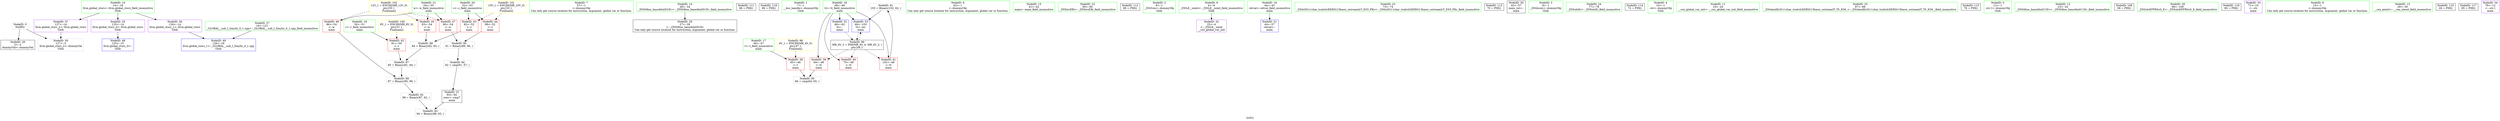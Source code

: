 digraph "SVFG" {
	label="SVFG";

	Node0x55aec139db60 [shape=record,color=grey,label="{NodeID: 0\nNullPtr}"];
	Node0x55aec139db60 -> Node0x55aec13aeda0[style=solid];
	Node0x55aec139db60 -> Node0x55aec13b10f0[style=solid];
	Node0x55aec13b3120 [shape=record,color=grey,label="{NodeID: 90\n91 = Binary(89, 90, )\n}"];
	Node0x55aec13b3120 -> Node0x55aec13b3720[style=solid];
	Node0x55aec13ac4f0 [shape=record,color=green,label="{NodeID: 7\n57\<--1\n\<--dummyObj\nCan only get source location for instruction, argument, global var or function.}"];
	Node0x55aec13ae0c0 [shape=record,color=green,label="{NodeID: 14\n28\<--34\n_ZNSt8ios_base4InitD1Ev\<--_ZNSt8ios_base4InitD1Ev_field_insensitive\n}"];
	Node0x55aec13ae0c0 -> Node0x55aec13aeea0[style=solid];
	Node0x55aec13ae6d0 [shape=record,color=green,label="{NodeID: 21\n54\<--55\nw\<--w_field_insensitive\nmain\n}"];
	Node0x55aec13ae6d0 -> Node0x55aec13afc60[style=solid];
	Node0x55aec13ae6d0 -> Node0x55aec13afd30[style=solid];
	Node0x55aec13ae6d0 -> Node0x55aec13afe00[style=solid];
	Node0x55aec13bafc0 [shape=record,color=black,label="{NodeID: 111\n68 = PHI()\n}"];
	Node0x55aec13aeda0 [shape=record,color=black,label="{NodeID: 28\n2\<--3\ndummyVal\<--dummyVal\n}"];
	Node0x55aec13bc410 [shape=record,color=black,label="{NodeID: 118\n96 = PHI()\n}"];
	Node0x55aec13af3b0 [shape=record,color=purple,label="{NodeID: 35\n125\<--14\nllvm.global_ctors_0\<--llvm.global_ctors\nGlob }"];
	Node0x55aec13af3b0 -> Node0x55aec13b0ef0[style=solid];
	Node0x55aec13af9f0 [shape=record,color=red,label="{NodeID: 42\n81\<--50\n\<--r\nmain\n}"];
	Node0x55aec13af9f0 -> Node0x55aec13b2ca0[style=solid];
	Node0x55aec13b0ff0 [shape=record,color=blue,label="{NodeID: 49\n126\<--16\nllvm.global_ctors_1\<--_GLOBAL__sub_I_Smylic_0_1.cpp\nGlob }"];
	Node0x55aec139da00 [shape=record,color=green,label="{NodeID: 1\n7\<--1\n__dso_handle\<--dummyObj\nGlob }"];
	Node0x55aec13b32a0 [shape=record,color=grey,label="{NodeID: 91\n103 = Binary(102, 62, )\n}"];
	Node0x55aec13b32a0 -> Node0x55aec13b1390[style=solid];
	Node0x55aec13adc80 [shape=record,color=green,label="{NodeID: 8\n62\<--1\n\<--dummyObj\nCan only get source location for instruction, argument, global var or function.}"];
	Node0x55aec13b7860 [shape=record,color=yellow,style=double,label="{NodeID: 98\n4V_1 = ENCHI(MR_4V_0)\npts\{47 \}\nFun[main]}"];
	Node0x55aec13b7860 -> Node0x55aec13af6b0[style=dashed];
	Node0x55aec13ae1c0 [shape=record,color=green,label="{NodeID: 15\n41\<--42\nmain\<--main_field_insensitive\n}"];
	Node0x55aec13ae7a0 [shape=record,color=green,label="{NodeID: 22\n59\<--60\n_ZNSirsERi\<--_ZNSirsERi_field_insensitive\n}"];
	Node0x55aec13bb120 [shape=record,color=black,label="{NodeID: 112\n69 = PHI()\n}"];
	Node0x55aec13aeea0 [shape=record,color=black,label="{NodeID: 29\n27\<--28\n\<--_ZNSt8ios_base4InitD1Ev\nCan only get source location for instruction, argument, global var or function.}"];
	Node0x55aec13af4b0 [shape=record,color=purple,label="{NodeID: 36\n126\<--14\nllvm.global_ctors_1\<--llvm.global_ctors\nGlob }"];
	Node0x55aec13af4b0 -> Node0x55aec13b0ff0[style=solid];
	Node0x55aec13afac0 [shape=record,color=red,label="{NodeID: 43\n82\<--52\n\<--c\nmain\n}"];
	Node0x55aec13afac0 -> Node0x55aec13b2e20[style=solid];
	Node0x55aec13b10f0 [shape=record,color=blue, style = dotted,label="{NodeID: 50\n127\<--3\nllvm.global_ctors_2\<--dummyVal\nGlob }"];
	Node0x55aec13ac920 [shape=record,color=green,label="{NodeID: 2\n8\<--1\n_ZSt3cin\<--dummyObj\nGlob }"];
	Node0x55aec13b3420 [shape=record,color=grey,label="{NodeID: 92\n88 = Binary(87, 62, )\n}"];
	Node0x55aec13b3420 -> Node0x55aec13b35a0[style=solid];
	Node0x55aec13add10 [shape=record,color=green,label="{NodeID: 9\n4\<--6\n_ZStL8__ioinit\<--_ZStL8__ioinit_field_insensitive\nGlob }"];
	Node0x55aec13add10 -> Node0x55aec13af140[style=solid];
	Node0x55aec13ae2c0 [shape=record,color=green,label="{NodeID: 16\n44\<--45\nretval\<--retval_field_insensitive\nmain\n}"];
	Node0x55aec13ae2c0 -> Node0x55aec13b11f0[style=solid];
	Node0x55aec13ae8a0 [shape=record,color=green,label="{NodeID: 23\n73\<--74\n_ZStlsISt11char_traitsIcEERSt13basic_ostreamIcT_ES5_PKc\<--_ZStlsISt11char_traitsIcEERSt13basic_ostreamIcT_ES5_PKc_field_insensitive\n}"];
	Node0x55aec13bbf10 [shape=record,color=black,label="{NodeID: 113\n70 = PHI()\n}"];
	Node0x55aec13aefa0 [shape=record,color=black,label="{NodeID: 30\n43\<--57\nmain_ret\<--\nmain\n}"];
	Node0x55aec13af5b0 [shape=record,color=purple,label="{NodeID: 37\n127\<--14\nllvm.global_ctors_2\<--llvm.global_ctors\nGlob }"];
	Node0x55aec13af5b0 -> Node0x55aec13b10f0[style=solid];
	Node0x55aec13afb90 [shape=record,color=red,label="{NodeID: 44\n89\<--52\n\<--c\nmain\n}"];
	Node0x55aec13afb90 -> Node0x55aec13b3120[style=solid];
	Node0x55aec13b11f0 [shape=record,color=blue,label="{NodeID: 51\n44\<--57\nretval\<--\nmain\n}"];
	Node0x55aec13ac9b0 [shape=record,color=green,label="{NodeID: 3\n9\<--1\n_ZSt4cout\<--dummyObj\nGlob }"];
	Node0x55aec13b35a0 [shape=record,color=grey,label="{NodeID: 93\n94 = Binary(88, 93, )\n}"];
	Node0x55aec13adda0 [shape=record,color=green,label="{NodeID: 10\n14\<--18\nllvm.global_ctors\<--llvm.global_ctors_field_insensitive\nGlob }"];
	Node0x55aec13adda0 -> Node0x55aec13af3b0[style=solid];
	Node0x55aec13adda0 -> Node0x55aec13af4b0[style=solid];
	Node0x55aec13adda0 -> Node0x55aec13af5b0[style=solid];
	Node0x55aec13b7a20 [shape=record,color=yellow,style=double,label="{NodeID: 100\n8V_1 = ENCHI(MR_8V_0)\npts\{51 \}\nFun[main]}"];
	Node0x55aec13b7a20 -> Node0x55aec13af9f0[style=dashed];
	Node0x55aec13ae390 [shape=record,color=green,label="{NodeID: 17\n46\<--47\nt\<--t_field_insensitive\nmain\n}"];
	Node0x55aec13ae390 -> Node0x55aec13af6b0[style=solid];
	Node0x55aec13ae9a0 [shape=record,color=green,label="{NodeID: 24\n77\<--78\n_ZNSolsEi\<--_ZNSolsEi_field_insensitive\n}"];
	Node0x55aec13bbfe0 [shape=record,color=black,label="{NodeID: 114\n72 = PHI()\n}"];
	Node0x55aec13af070 [shape=record,color=black,label="{NodeID: 31\n93\<--92\nconv\<--cmp7\nmain\n}"];
	Node0x55aec13af070 -> Node0x55aec13b35a0[style=solid];
	Node0x55aec13af6b0 [shape=record,color=red,label="{NodeID: 38\n65\<--46\n\<--t\nmain\n}"];
	Node0x55aec13af6b0 -> Node0x55aec13b38a0[style=solid];
	Node0x55aec13afc60 [shape=record,color=red,label="{NodeID: 45\n83\<--54\n\<--w\nmain\n}"];
	Node0x55aec13afc60 -> Node0x55aec13b2e20[style=solid];
	Node0x55aec13b12c0 [shape=record,color=blue,label="{NodeID: 52\n48\<--62\ntt\<--\nmain\n}"];
	Node0x55aec13b12c0 -> Node0x55aec13b6840[style=dashed];
	Node0x55aec13b2ca0 [shape=record,color=grey,label="{NodeID: 87\n85 = Binary(81, 84, )\n}"];
	Node0x55aec13b2ca0 -> Node0x55aec13b2fa0[style=solid];
	Node0x55aec13ac340 [shape=record,color=green,label="{NodeID: 4\n10\<--1\n.str\<--dummyObj\nGlob }"];
	Node0x55aec13b3720 [shape=record,color=grey,label="{NodeID: 94\n92 = cmp(91, 57, )\n}"];
	Node0x55aec13b3720 -> Node0x55aec13af070[style=solid];
	Node0x55aec13ade30 [shape=record,color=green,label="{NodeID: 11\n19\<--20\n__cxx_global_var_init\<--__cxx_global_var_init_field_insensitive\n}"];
	Node0x55aec13b7b00 [shape=record,color=yellow,style=double,label="{NodeID: 101\n10V_1 = ENCHI(MR_10V_0)\npts\{53 \}\nFun[main]}"];
	Node0x55aec13b7b00 -> Node0x55aec13afac0[style=dashed];
	Node0x55aec13b7b00 -> Node0x55aec13afb90[style=dashed];
	Node0x55aec13ae460 [shape=record,color=green,label="{NodeID: 18\n48\<--49\ntt\<--tt_field_insensitive\nmain\n}"];
	Node0x55aec13ae460 -> Node0x55aec13af780[style=solid];
	Node0x55aec13ae460 -> Node0x55aec13af850[style=solid];
	Node0x55aec13ae460 -> Node0x55aec13af920[style=solid];
	Node0x55aec13ae460 -> Node0x55aec13b12c0[style=solid];
	Node0x55aec13ae460 -> Node0x55aec13b1390[style=solid];
	Node0x55aec13aeaa0 [shape=record,color=green,label="{NodeID: 25\n97\<--98\n_ZSt4endlIcSt11char_traitsIcEERSt13basic_ostreamIT_T0_ES6_\<--_ZSt4endlIcSt11char_traitsIcEERSt13basic_ostreamIT_T0_ES6__field_insensitive\n}"];
	Node0x55aec13bc110 [shape=record,color=black,label="{NodeID: 115\n76 = PHI()\n}"];
	Node0x55aec13af140 [shape=record,color=purple,label="{NodeID: 32\n25\<--4\n\<--_ZStL8__ioinit\n__cxx_global_var_init\n}"];
	Node0x55aec13af780 [shape=record,color=red,label="{NodeID: 39\n64\<--48\n\<--tt\nmain\n}"];
	Node0x55aec13af780 -> Node0x55aec13b38a0[style=solid];
	Node0x55aec13afd30 [shape=record,color=red,label="{NodeID: 46\n86\<--54\n\<--w\nmain\n}"];
	Node0x55aec13afd30 -> Node0x55aec13b2fa0[style=solid];
	Node0x55aec13b1390 [shape=record,color=blue,label="{NodeID: 53\n48\<--103\ntt\<--inc\nmain\n}"];
	Node0x55aec13b1390 -> Node0x55aec13b6840[style=dashed];
	Node0x55aec13b2e20 [shape=record,color=grey,label="{NodeID: 88\n84 = Binary(82, 83, )\n}"];
	Node0x55aec13b2e20 -> Node0x55aec13b2ca0[style=solid];
	Node0x55aec13ac3d0 [shape=record,color=green,label="{NodeID: 5\n12\<--1\n.str.1\<--dummyObj\nGlob }"];
	Node0x55aec13b38a0 [shape=record,color=grey,label="{NodeID: 95\n66 = cmp(64, 65, )\n}"];
	Node0x55aec13adec0 [shape=record,color=green,label="{NodeID: 12\n23\<--24\n_ZNSt8ios_base4InitC1Ev\<--_ZNSt8ios_base4InitC1Ev_field_insensitive\n}"];
	Node0x55aec13b7be0 [shape=record,color=yellow,style=double,label="{NodeID: 102\n12V_1 = ENCHI(MR_12V_0)\npts\{55 \}\nFun[main]}"];
	Node0x55aec13b7be0 -> Node0x55aec13afc60[style=dashed];
	Node0x55aec13b7be0 -> Node0x55aec13afd30[style=dashed];
	Node0x55aec13b7be0 -> Node0x55aec13afe00[style=dashed];
	Node0x55aec13ae530 [shape=record,color=green,label="{NodeID: 19\n50\<--51\nr\<--r_field_insensitive\nmain\n}"];
	Node0x55aec13ae530 -> Node0x55aec13af9f0[style=solid];
	Node0x55aec125f2b0 [shape=record,color=black,label="{NodeID: 109\n58 = PHI()\n}"];
	Node0x55aec13aeba0 [shape=record,color=green,label="{NodeID: 26\n99\<--100\n_ZNSolsEPFRSoS_E\<--_ZNSolsEPFRSoS_E_field_insensitive\n}"];
	Node0x55aec13bc210 [shape=record,color=black,label="{NodeID: 116\n80 = PHI()\n}"];
	Node0x55aec13af210 [shape=record,color=purple,label="{NodeID: 33\n71\<--10\n\<--.str\nmain\n}"];
	Node0x55aec13af850 [shape=record,color=red,label="{NodeID: 40\n75\<--48\n\<--tt\nmain\n}"];
	Node0x55aec13afe00 [shape=record,color=red,label="{NodeID: 47\n90\<--54\n\<--w\nmain\n}"];
	Node0x55aec13afe00 -> Node0x55aec13b3120[style=solid];
	Node0x55aec13b2fa0 [shape=record,color=grey,label="{NodeID: 89\n87 = Binary(85, 86, )\n}"];
	Node0x55aec13b2fa0 -> Node0x55aec13b3420[style=solid];
	Node0x55aec13ac460 [shape=record,color=green,label="{NodeID: 6\n15\<--1\n\<--dummyObj\nCan only get source location for instruction, argument, global var or function.}"];
	Node0x55aec13b6840 [shape=record,color=black,label="{NodeID: 96\nMR_6V_3 = PHI(MR_6V_4, MR_6V_2, )\npts\{49 \}\n}"];
	Node0x55aec13b6840 -> Node0x55aec13af780[style=dashed];
	Node0x55aec13b6840 -> Node0x55aec13af850[style=dashed];
	Node0x55aec13b6840 -> Node0x55aec13af920[style=dashed];
	Node0x55aec13b6840 -> Node0x55aec13b1390[style=dashed];
	Node0x55aec13adfc0 [shape=record,color=green,label="{NodeID: 13\n29\<--30\n__cxa_atexit\<--__cxa_atexit_field_insensitive\n}"];
	Node0x55aec13ae600 [shape=record,color=green,label="{NodeID: 20\n52\<--53\nc\<--c_field_insensitive\nmain\n}"];
	Node0x55aec13ae600 -> Node0x55aec13afac0[style=solid];
	Node0x55aec13ae600 -> Node0x55aec13afb90[style=solid];
	Node0x55aec13baec0 [shape=record,color=black,label="{NodeID: 110\n26 = PHI()\n}"];
	Node0x55aec13aeca0 [shape=record,color=green,label="{NodeID: 27\n16\<--121\n_GLOBAL__sub_I_Smylic_0_1.cpp\<--_GLOBAL__sub_I_Smylic_0_1.cpp_field_insensitive\n}"];
	Node0x55aec13aeca0 -> Node0x55aec13b0ff0[style=solid];
	Node0x55aec13bc310 [shape=record,color=black,label="{NodeID: 117\n95 = PHI()\n}"];
	Node0x55aec13af2e0 [shape=record,color=purple,label="{NodeID: 34\n79\<--12\n\<--.str.1\nmain\n}"];
	Node0x55aec13af920 [shape=record,color=red,label="{NodeID: 41\n102\<--48\n\<--tt\nmain\n}"];
	Node0x55aec13af920 -> Node0x55aec13b32a0[style=solid];
	Node0x55aec13b0ef0 [shape=record,color=blue,label="{NodeID: 48\n125\<--15\nllvm.global_ctors_0\<--\nGlob }"];
}
